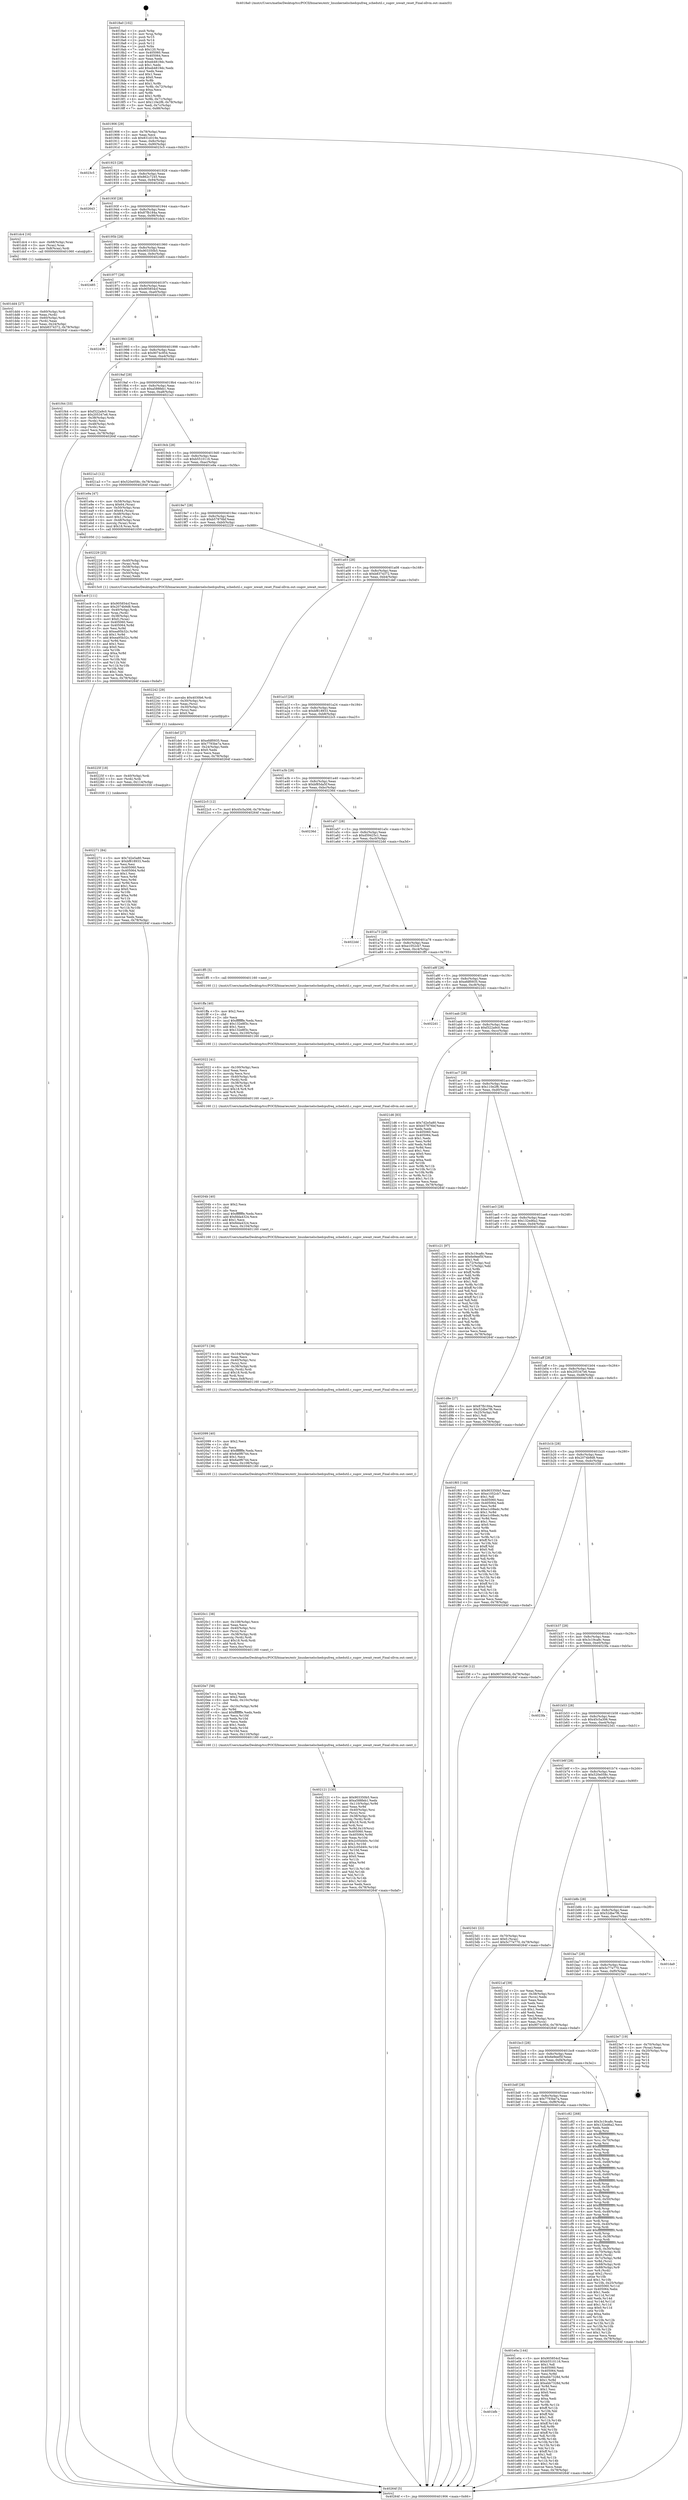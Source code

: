 digraph "0x4018a0" {
  label = "0x4018a0 (/mnt/c/Users/mathe/Desktop/tcc/POCII/binaries/extr_linuxkernelschedcpufreq_schedutil.c_sugov_iowait_reset_Final-ollvm.out::main(0))"
  labelloc = "t"
  node[shape=record]

  Entry [label="",width=0.3,height=0.3,shape=circle,fillcolor=black,style=filled]
  "0x401906" [label="{
     0x401906 [29]\l
     | [instrs]\l
     &nbsp;&nbsp;0x401906 \<+3\>: mov -0x78(%rbp),%eax\l
     &nbsp;&nbsp;0x401909 \<+2\>: mov %eax,%ecx\l
     &nbsp;&nbsp;0x40190b \<+6\>: sub $0x831d319e,%ecx\l
     &nbsp;&nbsp;0x401911 \<+6\>: mov %eax,-0x8c(%rbp)\l
     &nbsp;&nbsp;0x401917 \<+6\>: mov %ecx,-0x90(%rbp)\l
     &nbsp;&nbsp;0x40191d \<+6\>: je 00000000004023c5 \<main+0xb25\>\l
  }"]
  "0x4023c5" [label="{
     0x4023c5\l
  }", style=dashed]
  "0x401923" [label="{
     0x401923 [28]\l
     | [instrs]\l
     &nbsp;&nbsp;0x401923 \<+5\>: jmp 0000000000401928 \<main+0x88\>\l
     &nbsp;&nbsp;0x401928 \<+6\>: mov -0x8c(%rbp),%eax\l
     &nbsp;&nbsp;0x40192e \<+5\>: sub $0x862c7245,%eax\l
     &nbsp;&nbsp;0x401933 \<+6\>: mov %eax,-0x94(%rbp)\l
     &nbsp;&nbsp;0x401939 \<+6\>: je 0000000000402643 \<main+0xda3\>\l
  }"]
  Exit [label="",width=0.3,height=0.3,shape=circle,fillcolor=black,style=filled,peripheries=2]
  "0x402643" [label="{
     0x402643\l
  }", style=dashed]
  "0x40193f" [label="{
     0x40193f [28]\l
     | [instrs]\l
     &nbsp;&nbsp;0x40193f \<+5\>: jmp 0000000000401944 \<main+0xa4\>\l
     &nbsp;&nbsp;0x401944 \<+6\>: mov -0x8c(%rbp),%eax\l
     &nbsp;&nbsp;0x40194a \<+5\>: sub $0x87fb184a,%eax\l
     &nbsp;&nbsp;0x40194f \<+6\>: mov %eax,-0x98(%rbp)\l
     &nbsp;&nbsp;0x401955 \<+6\>: je 0000000000401dc4 \<main+0x524\>\l
  }"]
  "0x402271" [label="{
     0x402271 [84]\l
     | [instrs]\l
     &nbsp;&nbsp;0x402271 \<+5\>: mov $0x7d2e5a80,%eax\l
     &nbsp;&nbsp;0x402276 \<+5\>: mov $0xbf818933,%edx\l
     &nbsp;&nbsp;0x40227b \<+2\>: xor %esi,%esi\l
     &nbsp;&nbsp;0x40227d \<+7\>: mov 0x405060,%ecx\l
     &nbsp;&nbsp;0x402284 \<+8\>: mov 0x405064,%r8d\l
     &nbsp;&nbsp;0x40228c \<+3\>: sub $0x1,%esi\l
     &nbsp;&nbsp;0x40228f \<+3\>: mov %ecx,%r9d\l
     &nbsp;&nbsp;0x402292 \<+3\>: add %esi,%r9d\l
     &nbsp;&nbsp;0x402295 \<+4\>: imul %r9d,%ecx\l
     &nbsp;&nbsp;0x402299 \<+3\>: and $0x1,%ecx\l
     &nbsp;&nbsp;0x40229c \<+3\>: cmp $0x0,%ecx\l
     &nbsp;&nbsp;0x40229f \<+4\>: sete %r10b\l
     &nbsp;&nbsp;0x4022a3 \<+4\>: cmp $0xa,%r8d\l
     &nbsp;&nbsp;0x4022a7 \<+4\>: setl %r11b\l
     &nbsp;&nbsp;0x4022ab \<+3\>: mov %r10b,%bl\l
     &nbsp;&nbsp;0x4022ae \<+3\>: and %r11b,%bl\l
     &nbsp;&nbsp;0x4022b1 \<+3\>: xor %r11b,%r10b\l
     &nbsp;&nbsp;0x4022b4 \<+3\>: or %r10b,%bl\l
     &nbsp;&nbsp;0x4022b7 \<+3\>: test $0x1,%bl\l
     &nbsp;&nbsp;0x4022ba \<+3\>: cmovne %edx,%eax\l
     &nbsp;&nbsp;0x4022bd \<+3\>: mov %eax,-0x78(%rbp)\l
     &nbsp;&nbsp;0x4022c0 \<+5\>: jmp 000000000040264f \<main+0xdaf\>\l
  }"]
  "0x401dc4" [label="{
     0x401dc4 [16]\l
     | [instrs]\l
     &nbsp;&nbsp;0x401dc4 \<+4\>: mov -0x68(%rbp),%rax\l
     &nbsp;&nbsp;0x401dc8 \<+3\>: mov (%rax),%rax\l
     &nbsp;&nbsp;0x401dcb \<+4\>: mov 0x8(%rax),%rdi\l
     &nbsp;&nbsp;0x401dcf \<+5\>: call 0000000000401060 \<atoi@plt\>\l
     | [calls]\l
     &nbsp;&nbsp;0x401060 \{1\} (unknown)\l
  }"]
  "0x40195b" [label="{
     0x40195b [28]\l
     | [instrs]\l
     &nbsp;&nbsp;0x40195b \<+5\>: jmp 0000000000401960 \<main+0xc0\>\l
     &nbsp;&nbsp;0x401960 \<+6\>: mov -0x8c(%rbp),%eax\l
     &nbsp;&nbsp;0x401966 \<+5\>: sub $0x903350b5,%eax\l
     &nbsp;&nbsp;0x40196b \<+6\>: mov %eax,-0x9c(%rbp)\l
     &nbsp;&nbsp;0x401971 \<+6\>: je 0000000000402485 \<main+0xbe5\>\l
  }"]
  "0x40225f" [label="{
     0x40225f [18]\l
     | [instrs]\l
     &nbsp;&nbsp;0x40225f \<+4\>: mov -0x40(%rbp),%rdi\l
     &nbsp;&nbsp;0x402263 \<+3\>: mov (%rdi),%rdi\l
     &nbsp;&nbsp;0x402266 \<+6\>: mov %eax,-0x114(%rbp)\l
     &nbsp;&nbsp;0x40226c \<+5\>: call 0000000000401030 \<free@plt\>\l
     | [calls]\l
     &nbsp;&nbsp;0x401030 \{1\} (unknown)\l
  }"]
  "0x402485" [label="{
     0x402485\l
  }", style=dashed]
  "0x401977" [label="{
     0x401977 [28]\l
     | [instrs]\l
     &nbsp;&nbsp;0x401977 \<+5\>: jmp 000000000040197c \<main+0xdc\>\l
     &nbsp;&nbsp;0x40197c \<+6\>: mov -0x8c(%rbp),%eax\l
     &nbsp;&nbsp;0x401982 \<+5\>: sub $0x905854cf,%eax\l
     &nbsp;&nbsp;0x401987 \<+6\>: mov %eax,-0xa0(%rbp)\l
     &nbsp;&nbsp;0x40198d \<+6\>: je 0000000000402439 \<main+0xb99\>\l
  }"]
  "0x402242" [label="{
     0x402242 [29]\l
     | [instrs]\l
     &nbsp;&nbsp;0x402242 \<+10\>: movabs $0x4030b6,%rdi\l
     &nbsp;&nbsp;0x40224c \<+4\>: mov -0x30(%rbp),%rsi\l
     &nbsp;&nbsp;0x402250 \<+2\>: mov %eax,(%rsi)\l
     &nbsp;&nbsp;0x402252 \<+4\>: mov -0x30(%rbp),%rsi\l
     &nbsp;&nbsp;0x402256 \<+2\>: mov (%rsi),%esi\l
     &nbsp;&nbsp;0x402258 \<+2\>: mov $0x0,%al\l
     &nbsp;&nbsp;0x40225a \<+5\>: call 0000000000401040 \<printf@plt\>\l
     | [calls]\l
     &nbsp;&nbsp;0x401040 \{1\} (unknown)\l
  }"]
  "0x402439" [label="{
     0x402439\l
  }", style=dashed]
  "0x401993" [label="{
     0x401993 [28]\l
     | [instrs]\l
     &nbsp;&nbsp;0x401993 \<+5\>: jmp 0000000000401998 \<main+0xf8\>\l
     &nbsp;&nbsp;0x401998 \<+6\>: mov -0x8c(%rbp),%eax\l
     &nbsp;&nbsp;0x40199e \<+5\>: sub $0x9074c954,%eax\l
     &nbsp;&nbsp;0x4019a3 \<+6\>: mov %eax,-0xa4(%rbp)\l
     &nbsp;&nbsp;0x4019a9 \<+6\>: je 0000000000401f44 \<main+0x6a4\>\l
  }"]
  "0x402121" [label="{
     0x402121 [130]\l
     | [instrs]\l
     &nbsp;&nbsp;0x402121 \<+5\>: mov $0x903350b5,%ecx\l
     &nbsp;&nbsp;0x402126 \<+5\>: mov $0xa588feb1,%edx\l
     &nbsp;&nbsp;0x40212b \<+7\>: mov -0x110(%rbp),%r9d\l
     &nbsp;&nbsp;0x402132 \<+4\>: imul %eax,%r9d\l
     &nbsp;&nbsp;0x402136 \<+4\>: mov -0x40(%rbp),%rsi\l
     &nbsp;&nbsp;0x40213a \<+3\>: mov (%rsi),%rsi\l
     &nbsp;&nbsp;0x40213d \<+4\>: mov -0x38(%rbp),%rdi\l
     &nbsp;&nbsp;0x402141 \<+3\>: movslq (%rdi),%rdi\l
     &nbsp;&nbsp;0x402144 \<+4\>: imul $0x18,%rdi,%rdi\l
     &nbsp;&nbsp;0x402148 \<+3\>: add %rdi,%rsi\l
     &nbsp;&nbsp;0x40214b \<+4\>: mov %r9d,0x10(%rsi)\l
     &nbsp;&nbsp;0x40214f \<+7\>: mov 0x405060,%eax\l
     &nbsp;&nbsp;0x402156 \<+8\>: mov 0x405064,%r9d\l
     &nbsp;&nbsp;0x40215e \<+3\>: mov %eax,%r10d\l
     &nbsp;&nbsp;0x402161 \<+7\>: add $0x2c05d40c,%r10d\l
     &nbsp;&nbsp;0x402168 \<+4\>: sub $0x1,%r10d\l
     &nbsp;&nbsp;0x40216c \<+7\>: sub $0x2c05d40c,%r10d\l
     &nbsp;&nbsp;0x402173 \<+4\>: imul %r10d,%eax\l
     &nbsp;&nbsp;0x402177 \<+3\>: and $0x1,%eax\l
     &nbsp;&nbsp;0x40217a \<+3\>: cmp $0x0,%eax\l
     &nbsp;&nbsp;0x40217d \<+4\>: sete %r11b\l
     &nbsp;&nbsp;0x402181 \<+4\>: cmp $0xa,%r9d\l
     &nbsp;&nbsp;0x402185 \<+3\>: setl %bl\l
     &nbsp;&nbsp;0x402188 \<+3\>: mov %r11b,%r14b\l
     &nbsp;&nbsp;0x40218b \<+3\>: and %bl,%r14b\l
     &nbsp;&nbsp;0x40218e \<+3\>: xor %bl,%r11b\l
     &nbsp;&nbsp;0x402191 \<+3\>: or %r11b,%r14b\l
     &nbsp;&nbsp;0x402194 \<+4\>: test $0x1,%r14b\l
     &nbsp;&nbsp;0x402198 \<+3\>: cmovne %edx,%ecx\l
     &nbsp;&nbsp;0x40219b \<+3\>: mov %ecx,-0x78(%rbp)\l
     &nbsp;&nbsp;0x40219e \<+5\>: jmp 000000000040264f \<main+0xdaf\>\l
  }"]
  "0x401f44" [label="{
     0x401f44 [33]\l
     | [instrs]\l
     &nbsp;&nbsp;0x401f44 \<+5\>: mov $0xf322a9c0,%eax\l
     &nbsp;&nbsp;0x401f49 \<+5\>: mov $0x205347e6,%ecx\l
     &nbsp;&nbsp;0x401f4e \<+4\>: mov -0x38(%rbp),%rdx\l
     &nbsp;&nbsp;0x401f52 \<+2\>: mov (%rdx),%esi\l
     &nbsp;&nbsp;0x401f54 \<+4\>: mov -0x48(%rbp),%rdx\l
     &nbsp;&nbsp;0x401f58 \<+2\>: cmp (%rdx),%esi\l
     &nbsp;&nbsp;0x401f5a \<+3\>: cmovl %ecx,%eax\l
     &nbsp;&nbsp;0x401f5d \<+3\>: mov %eax,-0x78(%rbp)\l
     &nbsp;&nbsp;0x401f60 \<+5\>: jmp 000000000040264f \<main+0xdaf\>\l
  }"]
  "0x4019af" [label="{
     0x4019af [28]\l
     | [instrs]\l
     &nbsp;&nbsp;0x4019af \<+5\>: jmp 00000000004019b4 \<main+0x114\>\l
     &nbsp;&nbsp;0x4019b4 \<+6\>: mov -0x8c(%rbp),%eax\l
     &nbsp;&nbsp;0x4019ba \<+5\>: sub $0xa588feb1,%eax\l
     &nbsp;&nbsp;0x4019bf \<+6\>: mov %eax,-0xa8(%rbp)\l
     &nbsp;&nbsp;0x4019c5 \<+6\>: je 00000000004021a3 \<main+0x903\>\l
  }"]
  "0x4020e7" [label="{
     0x4020e7 [58]\l
     | [instrs]\l
     &nbsp;&nbsp;0x4020e7 \<+2\>: xor %ecx,%ecx\l
     &nbsp;&nbsp;0x4020e9 \<+5\>: mov $0x2,%edx\l
     &nbsp;&nbsp;0x4020ee \<+6\>: mov %edx,-0x10c(%rbp)\l
     &nbsp;&nbsp;0x4020f4 \<+1\>: cltd\l
     &nbsp;&nbsp;0x4020f5 \<+7\>: mov -0x10c(%rbp),%r9d\l
     &nbsp;&nbsp;0x4020fc \<+3\>: idiv %r9d\l
     &nbsp;&nbsp;0x4020ff \<+6\>: imul $0xfffffffe,%edx,%edx\l
     &nbsp;&nbsp;0x402105 \<+3\>: mov %ecx,%r10d\l
     &nbsp;&nbsp;0x402108 \<+3\>: sub %edx,%r10d\l
     &nbsp;&nbsp;0x40210b \<+2\>: mov %ecx,%edx\l
     &nbsp;&nbsp;0x40210d \<+3\>: sub $0x1,%edx\l
     &nbsp;&nbsp;0x402110 \<+3\>: add %edx,%r10d\l
     &nbsp;&nbsp;0x402113 \<+3\>: sub %r10d,%ecx\l
     &nbsp;&nbsp;0x402116 \<+6\>: mov %ecx,-0x110(%rbp)\l
     &nbsp;&nbsp;0x40211c \<+5\>: call 0000000000401160 \<next_i\>\l
     | [calls]\l
     &nbsp;&nbsp;0x401160 \{1\} (/mnt/c/Users/mathe/Desktop/tcc/POCII/binaries/extr_linuxkernelschedcpufreq_schedutil.c_sugov_iowait_reset_Final-ollvm.out::next_i)\l
  }"]
  "0x4021a3" [label="{
     0x4021a3 [12]\l
     | [instrs]\l
     &nbsp;&nbsp;0x4021a3 \<+7\>: movl $0x520e058c,-0x78(%rbp)\l
     &nbsp;&nbsp;0x4021aa \<+5\>: jmp 000000000040264f \<main+0xdaf\>\l
  }"]
  "0x4019cb" [label="{
     0x4019cb [28]\l
     | [instrs]\l
     &nbsp;&nbsp;0x4019cb \<+5\>: jmp 00000000004019d0 \<main+0x130\>\l
     &nbsp;&nbsp;0x4019d0 \<+6\>: mov -0x8c(%rbp),%eax\l
     &nbsp;&nbsp;0x4019d6 \<+5\>: sub $0xb5510116,%eax\l
     &nbsp;&nbsp;0x4019db \<+6\>: mov %eax,-0xac(%rbp)\l
     &nbsp;&nbsp;0x4019e1 \<+6\>: je 0000000000401e9a \<main+0x5fa\>\l
  }"]
  "0x4020c1" [label="{
     0x4020c1 [38]\l
     | [instrs]\l
     &nbsp;&nbsp;0x4020c1 \<+6\>: mov -0x108(%rbp),%ecx\l
     &nbsp;&nbsp;0x4020c7 \<+3\>: imul %eax,%ecx\l
     &nbsp;&nbsp;0x4020ca \<+4\>: mov -0x40(%rbp),%rsi\l
     &nbsp;&nbsp;0x4020ce \<+3\>: mov (%rsi),%rsi\l
     &nbsp;&nbsp;0x4020d1 \<+4\>: mov -0x38(%rbp),%rdi\l
     &nbsp;&nbsp;0x4020d5 \<+3\>: movslq (%rdi),%rdi\l
     &nbsp;&nbsp;0x4020d8 \<+4\>: imul $0x18,%rdi,%rdi\l
     &nbsp;&nbsp;0x4020dc \<+3\>: add %rdi,%rsi\l
     &nbsp;&nbsp;0x4020df \<+3\>: mov %ecx,0xc(%rsi)\l
     &nbsp;&nbsp;0x4020e2 \<+5\>: call 0000000000401160 \<next_i\>\l
     | [calls]\l
     &nbsp;&nbsp;0x401160 \{1\} (/mnt/c/Users/mathe/Desktop/tcc/POCII/binaries/extr_linuxkernelschedcpufreq_schedutil.c_sugov_iowait_reset_Final-ollvm.out::next_i)\l
  }"]
  "0x401e9a" [label="{
     0x401e9a [47]\l
     | [instrs]\l
     &nbsp;&nbsp;0x401e9a \<+4\>: mov -0x58(%rbp),%rax\l
     &nbsp;&nbsp;0x401e9e \<+7\>: movq $0x64,(%rax)\l
     &nbsp;&nbsp;0x401ea5 \<+4\>: mov -0x50(%rbp),%rax\l
     &nbsp;&nbsp;0x401ea9 \<+6\>: movl $0x64,(%rax)\l
     &nbsp;&nbsp;0x401eaf \<+4\>: mov -0x48(%rbp),%rax\l
     &nbsp;&nbsp;0x401eb3 \<+6\>: movl $0x1,(%rax)\l
     &nbsp;&nbsp;0x401eb9 \<+4\>: mov -0x48(%rbp),%rax\l
     &nbsp;&nbsp;0x401ebd \<+3\>: movslq (%rax),%rax\l
     &nbsp;&nbsp;0x401ec0 \<+4\>: imul $0x18,%rax,%rdi\l
     &nbsp;&nbsp;0x401ec4 \<+5\>: call 0000000000401050 \<malloc@plt\>\l
     | [calls]\l
     &nbsp;&nbsp;0x401050 \{1\} (unknown)\l
  }"]
  "0x4019e7" [label="{
     0x4019e7 [28]\l
     | [instrs]\l
     &nbsp;&nbsp;0x4019e7 \<+5\>: jmp 00000000004019ec \<main+0x14c\>\l
     &nbsp;&nbsp;0x4019ec \<+6\>: mov -0x8c(%rbp),%eax\l
     &nbsp;&nbsp;0x4019f2 \<+5\>: sub $0xb57876bf,%eax\l
     &nbsp;&nbsp;0x4019f7 \<+6\>: mov %eax,-0xb0(%rbp)\l
     &nbsp;&nbsp;0x4019fd \<+6\>: je 0000000000402229 \<main+0x989\>\l
  }"]
  "0x402099" [label="{
     0x402099 [40]\l
     | [instrs]\l
     &nbsp;&nbsp;0x402099 \<+5\>: mov $0x2,%ecx\l
     &nbsp;&nbsp;0x40209e \<+1\>: cltd\l
     &nbsp;&nbsp;0x40209f \<+2\>: idiv %ecx\l
     &nbsp;&nbsp;0x4020a1 \<+6\>: imul $0xfffffffe,%edx,%ecx\l
     &nbsp;&nbsp;0x4020a7 \<+6\>: add $0x6a0f6744,%ecx\l
     &nbsp;&nbsp;0x4020ad \<+3\>: add $0x1,%ecx\l
     &nbsp;&nbsp;0x4020b0 \<+6\>: sub $0x6a0f6744,%ecx\l
     &nbsp;&nbsp;0x4020b6 \<+6\>: mov %ecx,-0x108(%rbp)\l
     &nbsp;&nbsp;0x4020bc \<+5\>: call 0000000000401160 \<next_i\>\l
     | [calls]\l
     &nbsp;&nbsp;0x401160 \{1\} (/mnt/c/Users/mathe/Desktop/tcc/POCII/binaries/extr_linuxkernelschedcpufreq_schedutil.c_sugov_iowait_reset_Final-ollvm.out::next_i)\l
  }"]
  "0x402229" [label="{
     0x402229 [25]\l
     | [instrs]\l
     &nbsp;&nbsp;0x402229 \<+4\>: mov -0x40(%rbp),%rax\l
     &nbsp;&nbsp;0x40222d \<+3\>: mov (%rax),%rdi\l
     &nbsp;&nbsp;0x402230 \<+4\>: mov -0x58(%rbp),%rax\l
     &nbsp;&nbsp;0x402234 \<+3\>: mov (%rax),%rsi\l
     &nbsp;&nbsp;0x402237 \<+4\>: mov -0x50(%rbp),%rax\l
     &nbsp;&nbsp;0x40223b \<+2\>: mov (%rax),%edx\l
     &nbsp;&nbsp;0x40223d \<+5\>: call 00000000004015c0 \<sugov_iowait_reset\>\l
     | [calls]\l
     &nbsp;&nbsp;0x4015c0 \{1\} (/mnt/c/Users/mathe/Desktop/tcc/POCII/binaries/extr_linuxkernelschedcpufreq_schedutil.c_sugov_iowait_reset_Final-ollvm.out::sugov_iowait_reset)\l
  }"]
  "0x401a03" [label="{
     0x401a03 [28]\l
     | [instrs]\l
     &nbsp;&nbsp;0x401a03 \<+5\>: jmp 0000000000401a08 \<main+0x168\>\l
     &nbsp;&nbsp;0x401a08 \<+6\>: mov -0x8c(%rbp),%eax\l
     &nbsp;&nbsp;0x401a0e \<+5\>: sub $0xb8374372,%eax\l
     &nbsp;&nbsp;0x401a13 \<+6\>: mov %eax,-0xb4(%rbp)\l
     &nbsp;&nbsp;0x401a19 \<+6\>: je 0000000000401def \<main+0x54f\>\l
  }"]
  "0x402073" [label="{
     0x402073 [38]\l
     | [instrs]\l
     &nbsp;&nbsp;0x402073 \<+6\>: mov -0x104(%rbp),%ecx\l
     &nbsp;&nbsp;0x402079 \<+3\>: imul %eax,%ecx\l
     &nbsp;&nbsp;0x40207c \<+4\>: mov -0x40(%rbp),%rsi\l
     &nbsp;&nbsp;0x402080 \<+3\>: mov (%rsi),%rsi\l
     &nbsp;&nbsp;0x402083 \<+4\>: mov -0x38(%rbp),%rdi\l
     &nbsp;&nbsp;0x402087 \<+3\>: movslq (%rdi),%rdi\l
     &nbsp;&nbsp;0x40208a \<+4\>: imul $0x18,%rdi,%rdi\l
     &nbsp;&nbsp;0x40208e \<+3\>: add %rdi,%rsi\l
     &nbsp;&nbsp;0x402091 \<+3\>: mov %ecx,0x8(%rsi)\l
     &nbsp;&nbsp;0x402094 \<+5\>: call 0000000000401160 \<next_i\>\l
     | [calls]\l
     &nbsp;&nbsp;0x401160 \{1\} (/mnt/c/Users/mathe/Desktop/tcc/POCII/binaries/extr_linuxkernelschedcpufreq_schedutil.c_sugov_iowait_reset_Final-ollvm.out::next_i)\l
  }"]
  "0x401def" [label="{
     0x401def [27]\l
     | [instrs]\l
     &nbsp;&nbsp;0x401def \<+5\>: mov $0xefdf0935,%eax\l
     &nbsp;&nbsp;0x401df4 \<+5\>: mov $0x7793be7a,%ecx\l
     &nbsp;&nbsp;0x401df9 \<+3\>: mov -0x24(%rbp),%edx\l
     &nbsp;&nbsp;0x401dfc \<+3\>: cmp $0x0,%edx\l
     &nbsp;&nbsp;0x401dff \<+3\>: cmove %ecx,%eax\l
     &nbsp;&nbsp;0x401e02 \<+3\>: mov %eax,-0x78(%rbp)\l
     &nbsp;&nbsp;0x401e05 \<+5\>: jmp 000000000040264f \<main+0xdaf\>\l
  }"]
  "0x401a1f" [label="{
     0x401a1f [28]\l
     | [instrs]\l
     &nbsp;&nbsp;0x401a1f \<+5\>: jmp 0000000000401a24 \<main+0x184\>\l
     &nbsp;&nbsp;0x401a24 \<+6\>: mov -0x8c(%rbp),%eax\l
     &nbsp;&nbsp;0x401a2a \<+5\>: sub $0xbf818933,%eax\l
     &nbsp;&nbsp;0x401a2f \<+6\>: mov %eax,-0xb8(%rbp)\l
     &nbsp;&nbsp;0x401a35 \<+6\>: je 00000000004022c5 \<main+0xa25\>\l
  }"]
  "0x40204b" [label="{
     0x40204b [40]\l
     | [instrs]\l
     &nbsp;&nbsp;0x40204b \<+5\>: mov $0x2,%ecx\l
     &nbsp;&nbsp;0x402050 \<+1\>: cltd\l
     &nbsp;&nbsp;0x402051 \<+2\>: idiv %ecx\l
     &nbsp;&nbsp;0x402053 \<+6\>: imul $0xfffffffe,%edx,%ecx\l
     &nbsp;&nbsp;0x402059 \<+6\>: add $0xfdda4324,%ecx\l
     &nbsp;&nbsp;0x40205f \<+3\>: add $0x1,%ecx\l
     &nbsp;&nbsp;0x402062 \<+6\>: sub $0xfdda4324,%ecx\l
     &nbsp;&nbsp;0x402068 \<+6\>: mov %ecx,-0x104(%rbp)\l
     &nbsp;&nbsp;0x40206e \<+5\>: call 0000000000401160 \<next_i\>\l
     | [calls]\l
     &nbsp;&nbsp;0x401160 \{1\} (/mnt/c/Users/mathe/Desktop/tcc/POCII/binaries/extr_linuxkernelschedcpufreq_schedutil.c_sugov_iowait_reset_Final-ollvm.out::next_i)\l
  }"]
  "0x4022c5" [label="{
     0x4022c5 [12]\l
     | [instrs]\l
     &nbsp;&nbsp;0x4022c5 \<+7\>: movl $0x45c5a306,-0x78(%rbp)\l
     &nbsp;&nbsp;0x4022cc \<+5\>: jmp 000000000040264f \<main+0xdaf\>\l
  }"]
  "0x401a3b" [label="{
     0x401a3b [28]\l
     | [instrs]\l
     &nbsp;&nbsp;0x401a3b \<+5\>: jmp 0000000000401a40 \<main+0x1a0\>\l
     &nbsp;&nbsp;0x401a40 \<+6\>: mov -0x8c(%rbp),%eax\l
     &nbsp;&nbsp;0x401a46 \<+5\>: sub $0xbf85da5f,%eax\l
     &nbsp;&nbsp;0x401a4b \<+6\>: mov %eax,-0xbc(%rbp)\l
     &nbsp;&nbsp;0x401a51 \<+6\>: je 000000000040236d \<main+0xacd\>\l
  }"]
  "0x402022" [label="{
     0x402022 [41]\l
     | [instrs]\l
     &nbsp;&nbsp;0x402022 \<+6\>: mov -0x100(%rbp),%ecx\l
     &nbsp;&nbsp;0x402028 \<+3\>: imul %eax,%ecx\l
     &nbsp;&nbsp;0x40202b \<+3\>: movslq %ecx,%rsi\l
     &nbsp;&nbsp;0x40202e \<+4\>: mov -0x40(%rbp),%rdi\l
     &nbsp;&nbsp;0x402032 \<+3\>: mov (%rdi),%rdi\l
     &nbsp;&nbsp;0x402035 \<+4\>: mov -0x38(%rbp),%r8\l
     &nbsp;&nbsp;0x402039 \<+3\>: movslq (%r8),%r8\l
     &nbsp;&nbsp;0x40203c \<+4\>: imul $0x18,%r8,%r8\l
     &nbsp;&nbsp;0x402040 \<+3\>: add %r8,%rdi\l
     &nbsp;&nbsp;0x402043 \<+3\>: mov %rsi,(%rdi)\l
     &nbsp;&nbsp;0x402046 \<+5\>: call 0000000000401160 \<next_i\>\l
     | [calls]\l
     &nbsp;&nbsp;0x401160 \{1\} (/mnt/c/Users/mathe/Desktop/tcc/POCII/binaries/extr_linuxkernelschedcpufreq_schedutil.c_sugov_iowait_reset_Final-ollvm.out::next_i)\l
  }"]
  "0x40236d" [label="{
     0x40236d\l
  }", style=dashed]
  "0x401a57" [label="{
     0x401a57 [28]\l
     | [instrs]\l
     &nbsp;&nbsp;0x401a57 \<+5\>: jmp 0000000000401a5c \<main+0x1bc\>\l
     &nbsp;&nbsp;0x401a5c \<+6\>: mov -0x8c(%rbp),%eax\l
     &nbsp;&nbsp;0x401a62 \<+5\>: sub $0xd59425c1,%eax\l
     &nbsp;&nbsp;0x401a67 \<+6\>: mov %eax,-0xc0(%rbp)\l
     &nbsp;&nbsp;0x401a6d \<+6\>: je 00000000004022dd \<main+0xa3d\>\l
  }"]
  "0x401ffa" [label="{
     0x401ffa [40]\l
     | [instrs]\l
     &nbsp;&nbsp;0x401ffa \<+5\>: mov $0x2,%ecx\l
     &nbsp;&nbsp;0x401fff \<+1\>: cltd\l
     &nbsp;&nbsp;0x402000 \<+2\>: idiv %ecx\l
     &nbsp;&nbsp;0x402002 \<+6\>: imul $0xfffffffe,%edx,%ecx\l
     &nbsp;&nbsp;0x402008 \<+6\>: add $0x132e8f3c,%ecx\l
     &nbsp;&nbsp;0x40200e \<+3\>: add $0x1,%ecx\l
     &nbsp;&nbsp;0x402011 \<+6\>: sub $0x132e8f3c,%ecx\l
     &nbsp;&nbsp;0x402017 \<+6\>: mov %ecx,-0x100(%rbp)\l
     &nbsp;&nbsp;0x40201d \<+5\>: call 0000000000401160 \<next_i\>\l
     | [calls]\l
     &nbsp;&nbsp;0x401160 \{1\} (/mnt/c/Users/mathe/Desktop/tcc/POCII/binaries/extr_linuxkernelschedcpufreq_schedutil.c_sugov_iowait_reset_Final-ollvm.out::next_i)\l
  }"]
  "0x4022dd" [label="{
     0x4022dd\l
  }", style=dashed]
  "0x401a73" [label="{
     0x401a73 [28]\l
     | [instrs]\l
     &nbsp;&nbsp;0x401a73 \<+5\>: jmp 0000000000401a78 \<main+0x1d8\>\l
     &nbsp;&nbsp;0x401a78 \<+6\>: mov -0x8c(%rbp),%eax\l
     &nbsp;&nbsp;0x401a7e \<+5\>: sub $0xe1052cb7,%eax\l
     &nbsp;&nbsp;0x401a83 \<+6\>: mov %eax,-0xc4(%rbp)\l
     &nbsp;&nbsp;0x401a89 \<+6\>: je 0000000000401ff5 \<main+0x755\>\l
  }"]
  "0x401ec9" [label="{
     0x401ec9 [111]\l
     | [instrs]\l
     &nbsp;&nbsp;0x401ec9 \<+5\>: mov $0x905854cf,%ecx\l
     &nbsp;&nbsp;0x401ece \<+5\>: mov $0x2074b9d8,%edx\l
     &nbsp;&nbsp;0x401ed3 \<+4\>: mov -0x40(%rbp),%rdi\l
     &nbsp;&nbsp;0x401ed7 \<+3\>: mov %rax,(%rdi)\l
     &nbsp;&nbsp;0x401eda \<+4\>: mov -0x38(%rbp),%rax\l
     &nbsp;&nbsp;0x401ede \<+6\>: movl $0x0,(%rax)\l
     &nbsp;&nbsp;0x401ee4 \<+7\>: mov 0x405060,%esi\l
     &nbsp;&nbsp;0x401eeb \<+8\>: mov 0x405064,%r8d\l
     &nbsp;&nbsp;0x401ef3 \<+3\>: mov %esi,%r9d\l
     &nbsp;&nbsp;0x401ef6 \<+7\>: sub $0xea95b32c,%r9d\l
     &nbsp;&nbsp;0x401efd \<+4\>: sub $0x1,%r9d\l
     &nbsp;&nbsp;0x401f01 \<+7\>: add $0xea95b32c,%r9d\l
     &nbsp;&nbsp;0x401f08 \<+4\>: imul %r9d,%esi\l
     &nbsp;&nbsp;0x401f0c \<+3\>: and $0x1,%esi\l
     &nbsp;&nbsp;0x401f0f \<+3\>: cmp $0x0,%esi\l
     &nbsp;&nbsp;0x401f12 \<+4\>: sete %r10b\l
     &nbsp;&nbsp;0x401f16 \<+4\>: cmp $0xa,%r8d\l
     &nbsp;&nbsp;0x401f1a \<+4\>: setl %r11b\l
     &nbsp;&nbsp;0x401f1e \<+3\>: mov %r10b,%bl\l
     &nbsp;&nbsp;0x401f21 \<+3\>: and %r11b,%bl\l
     &nbsp;&nbsp;0x401f24 \<+3\>: xor %r11b,%r10b\l
     &nbsp;&nbsp;0x401f27 \<+3\>: or %r10b,%bl\l
     &nbsp;&nbsp;0x401f2a \<+3\>: test $0x1,%bl\l
     &nbsp;&nbsp;0x401f2d \<+3\>: cmovne %edx,%ecx\l
     &nbsp;&nbsp;0x401f30 \<+3\>: mov %ecx,-0x78(%rbp)\l
     &nbsp;&nbsp;0x401f33 \<+5\>: jmp 000000000040264f \<main+0xdaf\>\l
  }"]
  "0x401ff5" [label="{
     0x401ff5 [5]\l
     | [instrs]\l
     &nbsp;&nbsp;0x401ff5 \<+5\>: call 0000000000401160 \<next_i\>\l
     | [calls]\l
     &nbsp;&nbsp;0x401160 \{1\} (/mnt/c/Users/mathe/Desktop/tcc/POCII/binaries/extr_linuxkernelschedcpufreq_schedutil.c_sugov_iowait_reset_Final-ollvm.out::next_i)\l
  }"]
  "0x401a8f" [label="{
     0x401a8f [28]\l
     | [instrs]\l
     &nbsp;&nbsp;0x401a8f \<+5\>: jmp 0000000000401a94 \<main+0x1f4\>\l
     &nbsp;&nbsp;0x401a94 \<+6\>: mov -0x8c(%rbp),%eax\l
     &nbsp;&nbsp;0x401a9a \<+5\>: sub $0xefdf0935,%eax\l
     &nbsp;&nbsp;0x401a9f \<+6\>: mov %eax,-0xc8(%rbp)\l
     &nbsp;&nbsp;0x401aa5 \<+6\>: je 00000000004022d1 \<main+0xa31\>\l
  }"]
  "0x401bfb" [label="{
     0x401bfb\l
  }", style=dashed]
  "0x4022d1" [label="{
     0x4022d1\l
  }", style=dashed]
  "0x401aab" [label="{
     0x401aab [28]\l
     | [instrs]\l
     &nbsp;&nbsp;0x401aab \<+5\>: jmp 0000000000401ab0 \<main+0x210\>\l
     &nbsp;&nbsp;0x401ab0 \<+6\>: mov -0x8c(%rbp),%eax\l
     &nbsp;&nbsp;0x401ab6 \<+5\>: sub $0xf322a9c0,%eax\l
     &nbsp;&nbsp;0x401abb \<+6\>: mov %eax,-0xcc(%rbp)\l
     &nbsp;&nbsp;0x401ac1 \<+6\>: je 00000000004021d6 \<main+0x936\>\l
  }"]
  "0x401e0a" [label="{
     0x401e0a [144]\l
     | [instrs]\l
     &nbsp;&nbsp;0x401e0a \<+5\>: mov $0x905854cf,%eax\l
     &nbsp;&nbsp;0x401e0f \<+5\>: mov $0xb5510116,%ecx\l
     &nbsp;&nbsp;0x401e14 \<+2\>: mov $0x1,%dl\l
     &nbsp;&nbsp;0x401e16 \<+7\>: mov 0x405060,%esi\l
     &nbsp;&nbsp;0x401e1d \<+7\>: mov 0x405064,%edi\l
     &nbsp;&nbsp;0x401e24 \<+3\>: mov %esi,%r8d\l
     &nbsp;&nbsp;0x401e27 \<+7\>: sub $0xebb7328d,%r8d\l
     &nbsp;&nbsp;0x401e2e \<+4\>: sub $0x1,%r8d\l
     &nbsp;&nbsp;0x401e32 \<+7\>: add $0xebb7328d,%r8d\l
     &nbsp;&nbsp;0x401e39 \<+4\>: imul %r8d,%esi\l
     &nbsp;&nbsp;0x401e3d \<+3\>: and $0x1,%esi\l
     &nbsp;&nbsp;0x401e40 \<+3\>: cmp $0x0,%esi\l
     &nbsp;&nbsp;0x401e43 \<+4\>: sete %r9b\l
     &nbsp;&nbsp;0x401e47 \<+3\>: cmp $0xa,%edi\l
     &nbsp;&nbsp;0x401e4a \<+4\>: setl %r10b\l
     &nbsp;&nbsp;0x401e4e \<+3\>: mov %r9b,%r11b\l
     &nbsp;&nbsp;0x401e51 \<+4\>: xor $0xff,%r11b\l
     &nbsp;&nbsp;0x401e55 \<+3\>: mov %r10b,%bl\l
     &nbsp;&nbsp;0x401e58 \<+3\>: xor $0xff,%bl\l
     &nbsp;&nbsp;0x401e5b \<+3\>: xor $0x1,%dl\l
     &nbsp;&nbsp;0x401e5e \<+3\>: mov %r11b,%r14b\l
     &nbsp;&nbsp;0x401e61 \<+4\>: and $0xff,%r14b\l
     &nbsp;&nbsp;0x401e65 \<+3\>: and %dl,%r9b\l
     &nbsp;&nbsp;0x401e68 \<+3\>: mov %bl,%r15b\l
     &nbsp;&nbsp;0x401e6b \<+4\>: and $0xff,%r15b\l
     &nbsp;&nbsp;0x401e6f \<+3\>: and %dl,%r10b\l
     &nbsp;&nbsp;0x401e72 \<+3\>: or %r9b,%r14b\l
     &nbsp;&nbsp;0x401e75 \<+3\>: or %r10b,%r15b\l
     &nbsp;&nbsp;0x401e78 \<+3\>: xor %r15b,%r14b\l
     &nbsp;&nbsp;0x401e7b \<+3\>: or %bl,%r11b\l
     &nbsp;&nbsp;0x401e7e \<+4\>: xor $0xff,%r11b\l
     &nbsp;&nbsp;0x401e82 \<+3\>: or $0x1,%dl\l
     &nbsp;&nbsp;0x401e85 \<+3\>: and %dl,%r11b\l
     &nbsp;&nbsp;0x401e88 \<+3\>: or %r11b,%r14b\l
     &nbsp;&nbsp;0x401e8b \<+4\>: test $0x1,%r14b\l
     &nbsp;&nbsp;0x401e8f \<+3\>: cmovne %ecx,%eax\l
     &nbsp;&nbsp;0x401e92 \<+3\>: mov %eax,-0x78(%rbp)\l
     &nbsp;&nbsp;0x401e95 \<+5\>: jmp 000000000040264f \<main+0xdaf\>\l
  }"]
  "0x4021d6" [label="{
     0x4021d6 [83]\l
     | [instrs]\l
     &nbsp;&nbsp;0x4021d6 \<+5\>: mov $0x7d2e5a80,%eax\l
     &nbsp;&nbsp;0x4021db \<+5\>: mov $0xb57876bf,%ecx\l
     &nbsp;&nbsp;0x4021e0 \<+2\>: xor %edx,%edx\l
     &nbsp;&nbsp;0x4021e2 \<+7\>: mov 0x405060,%esi\l
     &nbsp;&nbsp;0x4021e9 \<+7\>: mov 0x405064,%edi\l
     &nbsp;&nbsp;0x4021f0 \<+3\>: sub $0x1,%edx\l
     &nbsp;&nbsp;0x4021f3 \<+3\>: mov %esi,%r8d\l
     &nbsp;&nbsp;0x4021f6 \<+3\>: add %edx,%r8d\l
     &nbsp;&nbsp;0x4021f9 \<+4\>: imul %r8d,%esi\l
     &nbsp;&nbsp;0x4021fd \<+3\>: and $0x1,%esi\l
     &nbsp;&nbsp;0x402200 \<+3\>: cmp $0x0,%esi\l
     &nbsp;&nbsp;0x402203 \<+4\>: sete %r9b\l
     &nbsp;&nbsp;0x402207 \<+3\>: cmp $0xa,%edi\l
     &nbsp;&nbsp;0x40220a \<+4\>: setl %r10b\l
     &nbsp;&nbsp;0x40220e \<+3\>: mov %r9b,%r11b\l
     &nbsp;&nbsp;0x402211 \<+3\>: and %r10b,%r11b\l
     &nbsp;&nbsp;0x402214 \<+3\>: xor %r10b,%r9b\l
     &nbsp;&nbsp;0x402217 \<+3\>: or %r9b,%r11b\l
     &nbsp;&nbsp;0x40221a \<+4\>: test $0x1,%r11b\l
     &nbsp;&nbsp;0x40221e \<+3\>: cmovne %ecx,%eax\l
     &nbsp;&nbsp;0x402221 \<+3\>: mov %eax,-0x78(%rbp)\l
     &nbsp;&nbsp;0x402224 \<+5\>: jmp 000000000040264f \<main+0xdaf\>\l
  }"]
  "0x401ac7" [label="{
     0x401ac7 [28]\l
     | [instrs]\l
     &nbsp;&nbsp;0x401ac7 \<+5\>: jmp 0000000000401acc \<main+0x22c\>\l
     &nbsp;&nbsp;0x401acc \<+6\>: mov -0x8c(%rbp),%eax\l
     &nbsp;&nbsp;0x401ad2 \<+5\>: sub $0x110e2f6,%eax\l
     &nbsp;&nbsp;0x401ad7 \<+6\>: mov %eax,-0xd0(%rbp)\l
     &nbsp;&nbsp;0x401add \<+6\>: je 0000000000401c21 \<main+0x381\>\l
  }"]
  "0x401dd4" [label="{
     0x401dd4 [27]\l
     | [instrs]\l
     &nbsp;&nbsp;0x401dd4 \<+4\>: mov -0x60(%rbp),%rdi\l
     &nbsp;&nbsp;0x401dd8 \<+2\>: mov %eax,(%rdi)\l
     &nbsp;&nbsp;0x401dda \<+4\>: mov -0x60(%rbp),%rdi\l
     &nbsp;&nbsp;0x401dde \<+2\>: mov (%rdi),%eax\l
     &nbsp;&nbsp;0x401de0 \<+3\>: mov %eax,-0x24(%rbp)\l
     &nbsp;&nbsp;0x401de3 \<+7\>: movl $0xb8374372,-0x78(%rbp)\l
     &nbsp;&nbsp;0x401dea \<+5\>: jmp 000000000040264f \<main+0xdaf\>\l
  }"]
  "0x401c21" [label="{
     0x401c21 [97]\l
     | [instrs]\l
     &nbsp;&nbsp;0x401c21 \<+5\>: mov $0x3c19ca8c,%eax\l
     &nbsp;&nbsp;0x401c26 \<+5\>: mov $0x6e9eef5f,%ecx\l
     &nbsp;&nbsp;0x401c2b \<+2\>: mov $0x1,%dl\l
     &nbsp;&nbsp;0x401c2d \<+4\>: mov -0x72(%rbp),%sil\l
     &nbsp;&nbsp;0x401c31 \<+4\>: mov -0x71(%rbp),%dil\l
     &nbsp;&nbsp;0x401c35 \<+3\>: mov %sil,%r8b\l
     &nbsp;&nbsp;0x401c38 \<+4\>: xor $0xff,%r8b\l
     &nbsp;&nbsp;0x401c3c \<+3\>: mov %dil,%r9b\l
     &nbsp;&nbsp;0x401c3f \<+4\>: xor $0xff,%r9b\l
     &nbsp;&nbsp;0x401c43 \<+3\>: xor $0x1,%dl\l
     &nbsp;&nbsp;0x401c46 \<+3\>: mov %r8b,%r10b\l
     &nbsp;&nbsp;0x401c49 \<+4\>: and $0xff,%r10b\l
     &nbsp;&nbsp;0x401c4d \<+3\>: and %dl,%sil\l
     &nbsp;&nbsp;0x401c50 \<+3\>: mov %r9b,%r11b\l
     &nbsp;&nbsp;0x401c53 \<+4\>: and $0xff,%r11b\l
     &nbsp;&nbsp;0x401c57 \<+3\>: and %dl,%dil\l
     &nbsp;&nbsp;0x401c5a \<+3\>: or %sil,%r10b\l
     &nbsp;&nbsp;0x401c5d \<+3\>: or %dil,%r11b\l
     &nbsp;&nbsp;0x401c60 \<+3\>: xor %r11b,%r10b\l
     &nbsp;&nbsp;0x401c63 \<+3\>: or %r9b,%r8b\l
     &nbsp;&nbsp;0x401c66 \<+4\>: xor $0xff,%r8b\l
     &nbsp;&nbsp;0x401c6a \<+3\>: or $0x1,%dl\l
     &nbsp;&nbsp;0x401c6d \<+3\>: and %dl,%r8b\l
     &nbsp;&nbsp;0x401c70 \<+3\>: or %r8b,%r10b\l
     &nbsp;&nbsp;0x401c73 \<+4\>: test $0x1,%r10b\l
     &nbsp;&nbsp;0x401c77 \<+3\>: cmovne %ecx,%eax\l
     &nbsp;&nbsp;0x401c7a \<+3\>: mov %eax,-0x78(%rbp)\l
     &nbsp;&nbsp;0x401c7d \<+5\>: jmp 000000000040264f \<main+0xdaf\>\l
  }"]
  "0x401ae3" [label="{
     0x401ae3 [28]\l
     | [instrs]\l
     &nbsp;&nbsp;0x401ae3 \<+5\>: jmp 0000000000401ae8 \<main+0x248\>\l
     &nbsp;&nbsp;0x401ae8 \<+6\>: mov -0x8c(%rbp),%eax\l
     &nbsp;&nbsp;0x401aee \<+5\>: sub $0x132ed6a2,%eax\l
     &nbsp;&nbsp;0x401af3 \<+6\>: mov %eax,-0xd4(%rbp)\l
     &nbsp;&nbsp;0x401af9 \<+6\>: je 0000000000401d8e \<main+0x4ee\>\l
  }"]
  "0x40264f" [label="{
     0x40264f [5]\l
     | [instrs]\l
     &nbsp;&nbsp;0x40264f \<+5\>: jmp 0000000000401906 \<main+0x66\>\l
  }"]
  "0x4018a0" [label="{
     0x4018a0 [102]\l
     | [instrs]\l
     &nbsp;&nbsp;0x4018a0 \<+1\>: push %rbp\l
     &nbsp;&nbsp;0x4018a1 \<+3\>: mov %rsp,%rbp\l
     &nbsp;&nbsp;0x4018a4 \<+2\>: push %r15\l
     &nbsp;&nbsp;0x4018a6 \<+2\>: push %r14\l
     &nbsp;&nbsp;0x4018a8 \<+2\>: push %r12\l
     &nbsp;&nbsp;0x4018aa \<+1\>: push %rbx\l
     &nbsp;&nbsp;0x4018ab \<+7\>: sub $0x120,%rsp\l
     &nbsp;&nbsp;0x4018b2 \<+7\>: mov 0x405060,%eax\l
     &nbsp;&nbsp;0x4018b9 \<+7\>: mov 0x405064,%ecx\l
     &nbsp;&nbsp;0x4018c0 \<+2\>: mov %eax,%edx\l
     &nbsp;&nbsp;0x4018c2 \<+6\>: sub $0xeb4819dc,%edx\l
     &nbsp;&nbsp;0x4018c8 \<+3\>: sub $0x1,%edx\l
     &nbsp;&nbsp;0x4018cb \<+6\>: add $0xeb4819dc,%edx\l
     &nbsp;&nbsp;0x4018d1 \<+3\>: imul %edx,%eax\l
     &nbsp;&nbsp;0x4018d4 \<+3\>: and $0x1,%eax\l
     &nbsp;&nbsp;0x4018d7 \<+3\>: cmp $0x0,%eax\l
     &nbsp;&nbsp;0x4018da \<+4\>: sete %r8b\l
     &nbsp;&nbsp;0x4018de \<+4\>: and $0x1,%r8b\l
     &nbsp;&nbsp;0x4018e2 \<+4\>: mov %r8b,-0x72(%rbp)\l
     &nbsp;&nbsp;0x4018e6 \<+3\>: cmp $0xa,%ecx\l
     &nbsp;&nbsp;0x4018e9 \<+4\>: setl %r8b\l
     &nbsp;&nbsp;0x4018ed \<+4\>: and $0x1,%r8b\l
     &nbsp;&nbsp;0x4018f1 \<+4\>: mov %r8b,-0x71(%rbp)\l
     &nbsp;&nbsp;0x4018f5 \<+7\>: movl $0x110e2f6,-0x78(%rbp)\l
     &nbsp;&nbsp;0x4018fc \<+3\>: mov %edi,-0x7c(%rbp)\l
     &nbsp;&nbsp;0x4018ff \<+7\>: mov %rsi,-0x88(%rbp)\l
  }"]
  "0x401bdf" [label="{
     0x401bdf [28]\l
     | [instrs]\l
     &nbsp;&nbsp;0x401bdf \<+5\>: jmp 0000000000401be4 \<main+0x344\>\l
     &nbsp;&nbsp;0x401be4 \<+6\>: mov -0x8c(%rbp),%eax\l
     &nbsp;&nbsp;0x401bea \<+5\>: sub $0x7793be7a,%eax\l
     &nbsp;&nbsp;0x401bef \<+6\>: mov %eax,-0xf8(%rbp)\l
     &nbsp;&nbsp;0x401bf5 \<+6\>: je 0000000000401e0a \<main+0x56a\>\l
  }"]
  "0x401d8e" [label="{
     0x401d8e [27]\l
     | [instrs]\l
     &nbsp;&nbsp;0x401d8e \<+5\>: mov $0x87fb184a,%eax\l
     &nbsp;&nbsp;0x401d93 \<+5\>: mov $0x52dbe7f6,%ecx\l
     &nbsp;&nbsp;0x401d98 \<+3\>: mov -0x25(%rbp),%dl\l
     &nbsp;&nbsp;0x401d9b \<+3\>: test $0x1,%dl\l
     &nbsp;&nbsp;0x401d9e \<+3\>: cmovne %ecx,%eax\l
     &nbsp;&nbsp;0x401da1 \<+3\>: mov %eax,-0x78(%rbp)\l
     &nbsp;&nbsp;0x401da4 \<+5\>: jmp 000000000040264f \<main+0xdaf\>\l
  }"]
  "0x401aff" [label="{
     0x401aff [28]\l
     | [instrs]\l
     &nbsp;&nbsp;0x401aff \<+5\>: jmp 0000000000401b04 \<main+0x264\>\l
     &nbsp;&nbsp;0x401b04 \<+6\>: mov -0x8c(%rbp),%eax\l
     &nbsp;&nbsp;0x401b0a \<+5\>: sub $0x205347e6,%eax\l
     &nbsp;&nbsp;0x401b0f \<+6\>: mov %eax,-0xd8(%rbp)\l
     &nbsp;&nbsp;0x401b15 \<+6\>: je 0000000000401f65 \<main+0x6c5\>\l
  }"]
  "0x401c82" [label="{
     0x401c82 [268]\l
     | [instrs]\l
     &nbsp;&nbsp;0x401c82 \<+5\>: mov $0x3c19ca8c,%eax\l
     &nbsp;&nbsp;0x401c87 \<+5\>: mov $0x132ed6a2,%ecx\l
     &nbsp;&nbsp;0x401c8c \<+2\>: xor %edx,%edx\l
     &nbsp;&nbsp;0x401c8e \<+3\>: mov %rsp,%rsi\l
     &nbsp;&nbsp;0x401c91 \<+4\>: add $0xfffffffffffffff0,%rsi\l
     &nbsp;&nbsp;0x401c95 \<+3\>: mov %rsi,%rsp\l
     &nbsp;&nbsp;0x401c98 \<+4\>: mov %rsi,-0x70(%rbp)\l
     &nbsp;&nbsp;0x401c9c \<+3\>: mov %rsp,%rsi\l
     &nbsp;&nbsp;0x401c9f \<+4\>: add $0xfffffffffffffff0,%rsi\l
     &nbsp;&nbsp;0x401ca3 \<+3\>: mov %rsi,%rsp\l
     &nbsp;&nbsp;0x401ca6 \<+3\>: mov %rsp,%rdi\l
     &nbsp;&nbsp;0x401ca9 \<+4\>: add $0xfffffffffffffff0,%rdi\l
     &nbsp;&nbsp;0x401cad \<+3\>: mov %rdi,%rsp\l
     &nbsp;&nbsp;0x401cb0 \<+4\>: mov %rdi,-0x68(%rbp)\l
     &nbsp;&nbsp;0x401cb4 \<+3\>: mov %rsp,%rdi\l
     &nbsp;&nbsp;0x401cb7 \<+4\>: add $0xfffffffffffffff0,%rdi\l
     &nbsp;&nbsp;0x401cbb \<+3\>: mov %rdi,%rsp\l
     &nbsp;&nbsp;0x401cbe \<+4\>: mov %rdi,-0x60(%rbp)\l
     &nbsp;&nbsp;0x401cc2 \<+3\>: mov %rsp,%rdi\l
     &nbsp;&nbsp;0x401cc5 \<+4\>: add $0xfffffffffffffff0,%rdi\l
     &nbsp;&nbsp;0x401cc9 \<+3\>: mov %rdi,%rsp\l
     &nbsp;&nbsp;0x401ccc \<+4\>: mov %rdi,-0x58(%rbp)\l
     &nbsp;&nbsp;0x401cd0 \<+3\>: mov %rsp,%rdi\l
     &nbsp;&nbsp;0x401cd3 \<+4\>: add $0xfffffffffffffff0,%rdi\l
     &nbsp;&nbsp;0x401cd7 \<+3\>: mov %rdi,%rsp\l
     &nbsp;&nbsp;0x401cda \<+4\>: mov %rdi,-0x50(%rbp)\l
     &nbsp;&nbsp;0x401cde \<+3\>: mov %rsp,%rdi\l
     &nbsp;&nbsp;0x401ce1 \<+4\>: add $0xfffffffffffffff0,%rdi\l
     &nbsp;&nbsp;0x401ce5 \<+3\>: mov %rdi,%rsp\l
     &nbsp;&nbsp;0x401ce8 \<+4\>: mov %rdi,-0x48(%rbp)\l
     &nbsp;&nbsp;0x401cec \<+3\>: mov %rsp,%rdi\l
     &nbsp;&nbsp;0x401cef \<+4\>: add $0xfffffffffffffff0,%rdi\l
     &nbsp;&nbsp;0x401cf3 \<+3\>: mov %rdi,%rsp\l
     &nbsp;&nbsp;0x401cf6 \<+4\>: mov %rdi,-0x40(%rbp)\l
     &nbsp;&nbsp;0x401cfa \<+3\>: mov %rsp,%rdi\l
     &nbsp;&nbsp;0x401cfd \<+4\>: add $0xfffffffffffffff0,%rdi\l
     &nbsp;&nbsp;0x401d01 \<+3\>: mov %rdi,%rsp\l
     &nbsp;&nbsp;0x401d04 \<+4\>: mov %rdi,-0x38(%rbp)\l
     &nbsp;&nbsp;0x401d08 \<+3\>: mov %rsp,%rdi\l
     &nbsp;&nbsp;0x401d0b \<+4\>: add $0xfffffffffffffff0,%rdi\l
     &nbsp;&nbsp;0x401d0f \<+3\>: mov %rdi,%rsp\l
     &nbsp;&nbsp;0x401d12 \<+4\>: mov %rdi,-0x30(%rbp)\l
     &nbsp;&nbsp;0x401d16 \<+4\>: mov -0x70(%rbp),%rdi\l
     &nbsp;&nbsp;0x401d1a \<+6\>: movl $0x0,(%rdi)\l
     &nbsp;&nbsp;0x401d20 \<+4\>: mov -0x7c(%rbp),%r8d\l
     &nbsp;&nbsp;0x401d24 \<+3\>: mov %r8d,(%rsi)\l
     &nbsp;&nbsp;0x401d27 \<+4\>: mov -0x68(%rbp),%rdi\l
     &nbsp;&nbsp;0x401d2b \<+7\>: mov -0x88(%rbp),%r9\l
     &nbsp;&nbsp;0x401d32 \<+3\>: mov %r9,(%rdi)\l
     &nbsp;&nbsp;0x401d35 \<+3\>: cmpl $0x2,(%rsi)\l
     &nbsp;&nbsp;0x401d38 \<+4\>: setne %r10b\l
     &nbsp;&nbsp;0x401d3c \<+4\>: and $0x1,%r10b\l
     &nbsp;&nbsp;0x401d40 \<+4\>: mov %r10b,-0x25(%rbp)\l
     &nbsp;&nbsp;0x401d44 \<+8\>: mov 0x405060,%r11d\l
     &nbsp;&nbsp;0x401d4c \<+7\>: mov 0x405064,%ebx\l
     &nbsp;&nbsp;0x401d53 \<+3\>: sub $0x1,%edx\l
     &nbsp;&nbsp;0x401d56 \<+3\>: mov %r11d,%r14d\l
     &nbsp;&nbsp;0x401d59 \<+3\>: add %edx,%r14d\l
     &nbsp;&nbsp;0x401d5c \<+4\>: imul %r14d,%r11d\l
     &nbsp;&nbsp;0x401d60 \<+4\>: and $0x1,%r11d\l
     &nbsp;&nbsp;0x401d64 \<+4\>: cmp $0x0,%r11d\l
     &nbsp;&nbsp;0x401d68 \<+4\>: sete %r10b\l
     &nbsp;&nbsp;0x401d6c \<+3\>: cmp $0xa,%ebx\l
     &nbsp;&nbsp;0x401d6f \<+4\>: setl %r15b\l
     &nbsp;&nbsp;0x401d73 \<+3\>: mov %r10b,%r12b\l
     &nbsp;&nbsp;0x401d76 \<+3\>: and %r15b,%r12b\l
     &nbsp;&nbsp;0x401d79 \<+3\>: xor %r15b,%r10b\l
     &nbsp;&nbsp;0x401d7c \<+3\>: or %r10b,%r12b\l
     &nbsp;&nbsp;0x401d7f \<+4\>: test $0x1,%r12b\l
     &nbsp;&nbsp;0x401d83 \<+3\>: cmovne %ecx,%eax\l
     &nbsp;&nbsp;0x401d86 \<+3\>: mov %eax,-0x78(%rbp)\l
     &nbsp;&nbsp;0x401d89 \<+5\>: jmp 000000000040264f \<main+0xdaf\>\l
  }"]
  "0x401f65" [label="{
     0x401f65 [144]\l
     | [instrs]\l
     &nbsp;&nbsp;0x401f65 \<+5\>: mov $0x903350b5,%eax\l
     &nbsp;&nbsp;0x401f6a \<+5\>: mov $0xe1052cb7,%ecx\l
     &nbsp;&nbsp;0x401f6f \<+2\>: mov $0x1,%dl\l
     &nbsp;&nbsp;0x401f71 \<+7\>: mov 0x405060,%esi\l
     &nbsp;&nbsp;0x401f78 \<+7\>: mov 0x405064,%edi\l
     &nbsp;&nbsp;0x401f7f \<+3\>: mov %esi,%r8d\l
     &nbsp;&nbsp;0x401f82 \<+7\>: add $0xe1c08edc,%r8d\l
     &nbsp;&nbsp;0x401f89 \<+4\>: sub $0x1,%r8d\l
     &nbsp;&nbsp;0x401f8d \<+7\>: sub $0xe1c08edc,%r8d\l
     &nbsp;&nbsp;0x401f94 \<+4\>: imul %r8d,%esi\l
     &nbsp;&nbsp;0x401f98 \<+3\>: and $0x1,%esi\l
     &nbsp;&nbsp;0x401f9b \<+3\>: cmp $0x0,%esi\l
     &nbsp;&nbsp;0x401f9e \<+4\>: sete %r9b\l
     &nbsp;&nbsp;0x401fa2 \<+3\>: cmp $0xa,%edi\l
     &nbsp;&nbsp;0x401fa5 \<+4\>: setl %r10b\l
     &nbsp;&nbsp;0x401fa9 \<+3\>: mov %r9b,%r11b\l
     &nbsp;&nbsp;0x401fac \<+4\>: xor $0xff,%r11b\l
     &nbsp;&nbsp;0x401fb0 \<+3\>: mov %r10b,%bl\l
     &nbsp;&nbsp;0x401fb3 \<+3\>: xor $0xff,%bl\l
     &nbsp;&nbsp;0x401fb6 \<+3\>: xor $0x0,%dl\l
     &nbsp;&nbsp;0x401fb9 \<+3\>: mov %r11b,%r14b\l
     &nbsp;&nbsp;0x401fbc \<+4\>: and $0x0,%r14b\l
     &nbsp;&nbsp;0x401fc0 \<+3\>: and %dl,%r9b\l
     &nbsp;&nbsp;0x401fc3 \<+3\>: mov %bl,%r15b\l
     &nbsp;&nbsp;0x401fc6 \<+4\>: and $0x0,%r15b\l
     &nbsp;&nbsp;0x401fca \<+3\>: and %dl,%r10b\l
     &nbsp;&nbsp;0x401fcd \<+3\>: or %r9b,%r14b\l
     &nbsp;&nbsp;0x401fd0 \<+3\>: or %r10b,%r15b\l
     &nbsp;&nbsp;0x401fd3 \<+3\>: xor %r15b,%r14b\l
     &nbsp;&nbsp;0x401fd6 \<+3\>: or %bl,%r11b\l
     &nbsp;&nbsp;0x401fd9 \<+4\>: xor $0xff,%r11b\l
     &nbsp;&nbsp;0x401fdd \<+3\>: or $0x0,%dl\l
     &nbsp;&nbsp;0x401fe0 \<+3\>: and %dl,%r11b\l
     &nbsp;&nbsp;0x401fe3 \<+3\>: or %r11b,%r14b\l
     &nbsp;&nbsp;0x401fe6 \<+4\>: test $0x1,%r14b\l
     &nbsp;&nbsp;0x401fea \<+3\>: cmovne %ecx,%eax\l
     &nbsp;&nbsp;0x401fed \<+3\>: mov %eax,-0x78(%rbp)\l
     &nbsp;&nbsp;0x401ff0 \<+5\>: jmp 000000000040264f \<main+0xdaf\>\l
  }"]
  "0x401b1b" [label="{
     0x401b1b [28]\l
     | [instrs]\l
     &nbsp;&nbsp;0x401b1b \<+5\>: jmp 0000000000401b20 \<main+0x280\>\l
     &nbsp;&nbsp;0x401b20 \<+6\>: mov -0x8c(%rbp),%eax\l
     &nbsp;&nbsp;0x401b26 \<+5\>: sub $0x2074b9d8,%eax\l
     &nbsp;&nbsp;0x401b2b \<+6\>: mov %eax,-0xdc(%rbp)\l
     &nbsp;&nbsp;0x401b31 \<+6\>: je 0000000000401f38 \<main+0x698\>\l
  }"]
  "0x401bc3" [label="{
     0x401bc3 [28]\l
     | [instrs]\l
     &nbsp;&nbsp;0x401bc3 \<+5\>: jmp 0000000000401bc8 \<main+0x328\>\l
     &nbsp;&nbsp;0x401bc8 \<+6\>: mov -0x8c(%rbp),%eax\l
     &nbsp;&nbsp;0x401bce \<+5\>: sub $0x6e9eef5f,%eax\l
     &nbsp;&nbsp;0x401bd3 \<+6\>: mov %eax,-0xf4(%rbp)\l
     &nbsp;&nbsp;0x401bd9 \<+6\>: je 0000000000401c82 \<main+0x3e2\>\l
  }"]
  "0x401f38" [label="{
     0x401f38 [12]\l
     | [instrs]\l
     &nbsp;&nbsp;0x401f38 \<+7\>: movl $0x9074c954,-0x78(%rbp)\l
     &nbsp;&nbsp;0x401f3f \<+5\>: jmp 000000000040264f \<main+0xdaf\>\l
  }"]
  "0x401b37" [label="{
     0x401b37 [28]\l
     | [instrs]\l
     &nbsp;&nbsp;0x401b37 \<+5\>: jmp 0000000000401b3c \<main+0x29c\>\l
     &nbsp;&nbsp;0x401b3c \<+6\>: mov -0x8c(%rbp),%eax\l
     &nbsp;&nbsp;0x401b42 \<+5\>: sub $0x3c19ca8c,%eax\l
     &nbsp;&nbsp;0x401b47 \<+6\>: mov %eax,-0xe0(%rbp)\l
     &nbsp;&nbsp;0x401b4d \<+6\>: je 00000000004023fa \<main+0xb5a\>\l
  }"]
  "0x4023e7" [label="{
     0x4023e7 [19]\l
     | [instrs]\l
     &nbsp;&nbsp;0x4023e7 \<+4\>: mov -0x70(%rbp),%rax\l
     &nbsp;&nbsp;0x4023eb \<+2\>: mov (%rax),%eax\l
     &nbsp;&nbsp;0x4023ed \<+4\>: lea -0x20(%rbp),%rsp\l
     &nbsp;&nbsp;0x4023f1 \<+1\>: pop %rbx\l
     &nbsp;&nbsp;0x4023f2 \<+2\>: pop %r12\l
     &nbsp;&nbsp;0x4023f4 \<+2\>: pop %r14\l
     &nbsp;&nbsp;0x4023f6 \<+2\>: pop %r15\l
     &nbsp;&nbsp;0x4023f8 \<+1\>: pop %rbp\l
     &nbsp;&nbsp;0x4023f9 \<+1\>: ret\l
  }"]
  "0x4023fa" [label="{
     0x4023fa\l
  }", style=dashed]
  "0x401b53" [label="{
     0x401b53 [28]\l
     | [instrs]\l
     &nbsp;&nbsp;0x401b53 \<+5\>: jmp 0000000000401b58 \<main+0x2b8\>\l
     &nbsp;&nbsp;0x401b58 \<+6\>: mov -0x8c(%rbp),%eax\l
     &nbsp;&nbsp;0x401b5e \<+5\>: sub $0x45c5a306,%eax\l
     &nbsp;&nbsp;0x401b63 \<+6\>: mov %eax,-0xe4(%rbp)\l
     &nbsp;&nbsp;0x401b69 \<+6\>: je 00000000004023d1 \<main+0xb31\>\l
  }"]
  "0x401ba7" [label="{
     0x401ba7 [28]\l
     | [instrs]\l
     &nbsp;&nbsp;0x401ba7 \<+5\>: jmp 0000000000401bac \<main+0x30c\>\l
     &nbsp;&nbsp;0x401bac \<+6\>: mov -0x8c(%rbp),%eax\l
     &nbsp;&nbsp;0x401bb2 \<+5\>: sub $0x5c77e770,%eax\l
     &nbsp;&nbsp;0x401bb7 \<+6\>: mov %eax,-0xf0(%rbp)\l
     &nbsp;&nbsp;0x401bbd \<+6\>: je 00000000004023e7 \<main+0xb47\>\l
  }"]
  "0x4023d1" [label="{
     0x4023d1 [22]\l
     | [instrs]\l
     &nbsp;&nbsp;0x4023d1 \<+4\>: mov -0x70(%rbp),%rax\l
     &nbsp;&nbsp;0x4023d5 \<+6\>: movl $0x0,(%rax)\l
     &nbsp;&nbsp;0x4023db \<+7\>: movl $0x5c77e770,-0x78(%rbp)\l
     &nbsp;&nbsp;0x4023e2 \<+5\>: jmp 000000000040264f \<main+0xdaf\>\l
  }"]
  "0x401b6f" [label="{
     0x401b6f [28]\l
     | [instrs]\l
     &nbsp;&nbsp;0x401b6f \<+5\>: jmp 0000000000401b74 \<main+0x2d4\>\l
     &nbsp;&nbsp;0x401b74 \<+6\>: mov -0x8c(%rbp),%eax\l
     &nbsp;&nbsp;0x401b7a \<+5\>: sub $0x520e058c,%eax\l
     &nbsp;&nbsp;0x401b7f \<+6\>: mov %eax,-0xe8(%rbp)\l
     &nbsp;&nbsp;0x401b85 \<+6\>: je 00000000004021af \<main+0x90f\>\l
  }"]
  "0x401da9" [label="{
     0x401da9\l
  }", style=dashed]
  "0x4021af" [label="{
     0x4021af [39]\l
     | [instrs]\l
     &nbsp;&nbsp;0x4021af \<+2\>: xor %eax,%eax\l
     &nbsp;&nbsp;0x4021b1 \<+4\>: mov -0x38(%rbp),%rcx\l
     &nbsp;&nbsp;0x4021b5 \<+2\>: mov (%rcx),%edx\l
     &nbsp;&nbsp;0x4021b7 \<+2\>: mov %eax,%esi\l
     &nbsp;&nbsp;0x4021b9 \<+2\>: sub %edx,%esi\l
     &nbsp;&nbsp;0x4021bb \<+2\>: mov %eax,%edx\l
     &nbsp;&nbsp;0x4021bd \<+3\>: sub $0x1,%edx\l
     &nbsp;&nbsp;0x4021c0 \<+2\>: add %edx,%esi\l
     &nbsp;&nbsp;0x4021c2 \<+2\>: sub %esi,%eax\l
     &nbsp;&nbsp;0x4021c4 \<+4\>: mov -0x38(%rbp),%rcx\l
     &nbsp;&nbsp;0x4021c8 \<+2\>: mov %eax,(%rcx)\l
     &nbsp;&nbsp;0x4021ca \<+7\>: movl $0x9074c954,-0x78(%rbp)\l
     &nbsp;&nbsp;0x4021d1 \<+5\>: jmp 000000000040264f \<main+0xdaf\>\l
  }"]
  "0x401b8b" [label="{
     0x401b8b [28]\l
     | [instrs]\l
     &nbsp;&nbsp;0x401b8b \<+5\>: jmp 0000000000401b90 \<main+0x2f0\>\l
     &nbsp;&nbsp;0x401b90 \<+6\>: mov -0x8c(%rbp),%eax\l
     &nbsp;&nbsp;0x401b96 \<+5\>: sub $0x52dbe7f6,%eax\l
     &nbsp;&nbsp;0x401b9b \<+6\>: mov %eax,-0xec(%rbp)\l
     &nbsp;&nbsp;0x401ba1 \<+6\>: je 0000000000401da9 \<main+0x509\>\l
  }"]
  Entry -> "0x4018a0" [label=" 1"]
  "0x401906" -> "0x4023c5" [label=" 0"]
  "0x401906" -> "0x401923" [label=" 19"]
  "0x4023e7" -> Exit [label=" 1"]
  "0x401923" -> "0x402643" [label=" 0"]
  "0x401923" -> "0x40193f" [label=" 19"]
  "0x4023d1" -> "0x40264f" [label=" 1"]
  "0x40193f" -> "0x401dc4" [label=" 1"]
  "0x40193f" -> "0x40195b" [label=" 18"]
  "0x4022c5" -> "0x40264f" [label=" 1"]
  "0x40195b" -> "0x402485" [label=" 0"]
  "0x40195b" -> "0x401977" [label=" 18"]
  "0x402271" -> "0x40264f" [label=" 1"]
  "0x401977" -> "0x402439" [label=" 0"]
  "0x401977" -> "0x401993" [label=" 18"]
  "0x40225f" -> "0x402271" [label=" 1"]
  "0x401993" -> "0x401f44" [label=" 2"]
  "0x401993" -> "0x4019af" [label=" 16"]
  "0x402242" -> "0x40225f" [label=" 1"]
  "0x4019af" -> "0x4021a3" [label=" 1"]
  "0x4019af" -> "0x4019cb" [label=" 15"]
  "0x402229" -> "0x402242" [label=" 1"]
  "0x4019cb" -> "0x401e9a" [label=" 1"]
  "0x4019cb" -> "0x4019e7" [label=" 14"]
  "0x4021d6" -> "0x40264f" [label=" 1"]
  "0x4019e7" -> "0x402229" [label=" 1"]
  "0x4019e7" -> "0x401a03" [label=" 13"]
  "0x4021af" -> "0x40264f" [label=" 1"]
  "0x401a03" -> "0x401def" [label=" 1"]
  "0x401a03" -> "0x401a1f" [label=" 12"]
  "0x4021a3" -> "0x40264f" [label=" 1"]
  "0x401a1f" -> "0x4022c5" [label=" 1"]
  "0x401a1f" -> "0x401a3b" [label=" 11"]
  "0x402121" -> "0x40264f" [label=" 1"]
  "0x401a3b" -> "0x40236d" [label=" 0"]
  "0x401a3b" -> "0x401a57" [label=" 11"]
  "0x4020e7" -> "0x402121" [label=" 1"]
  "0x401a57" -> "0x4022dd" [label=" 0"]
  "0x401a57" -> "0x401a73" [label=" 11"]
  "0x4020c1" -> "0x4020e7" [label=" 1"]
  "0x401a73" -> "0x401ff5" [label=" 1"]
  "0x401a73" -> "0x401a8f" [label=" 10"]
  "0x402099" -> "0x4020c1" [label=" 1"]
  "0x401a8f" -> "0x4022d1" [label=" 0"]
  "0x401a8f" -> "0x401aab" [label=" 10"]
  "0x402073" -> "0x402099" [label=" 1"]
  "0x401aab" -> "0x4021d6" [label=" 1"]
  "0x401aab" -> "0x401ac7" [label=" 9"]
  "0x40204b" -> "0x402073" [label=" 1"]
  "0x401ac7" -> "0x401c21" [label=" 1"]
  "0x401ac7" -> "0x401ae3" [label=" 8"]
  "0x401c21" -> "0x40264f" [label=" 1"]
  "0x4018a0" -> "0x401906" [label=" 1"]
  "0x40264f" -> "0x401906" [label=" 18"]
  "0x401ffa" -> "0x402022" [label=" 1"]
  "0x401ae3" -> "0x401d8e" [label=" 1"]
  "0x401ae3" -> "0x401aff" [label=" 7"]
  "0x401f65" -> "0x40264f" [label=" 1"]
  "0x401aff" -> "0x401f65" [label=" 1"]
  "0x401aff" -> "0x401b1b" [label=" 6"]
  "0x401f44" -> "0x40264f" [label=" 2"]
  "0x401b1b" -> "0x401f38" [label=" 1"]
  "0x401b1b" -> "0x401b37" [label=" 5"]
  "0x401ec9" -> "0x40264f" [label=" 1"]
  "0x401b37" -> "0x4023fa" [label=" 0"]
  "0x401b37" -> "0x401b53" [label=" 5"]
  "0x401e9a" -> "0x401ec9" [label=" 1"]
  "0x401b53" -> "0x4023d1" [label=" 1"]
  "0x401b53" -> "0x401b6f" [label=" 4"]
  "0x401bdf" -> "0x401bfb" [label=" 0"]
  "0x401b6f" -> "0x4021af" [label=" 1"]
  "0x401b6f" -> "0x401b8b" [label=" 3"]
  "0x401bdf" -> "0x401e0a" [label=" 1"]
  "0x401b8b" -> "0x401da9" [label=" 0"]
  "0x401b8b" -> "0x401ba7" [label=" 3"]
  "0x401e0a" -> "0x40264f" [label=" 1"]
  "0x401ba7" -> "0x4023e7" [label=" 1"]
  "0x401ba7" -> "0x401bc3" [label=" 2"]
  "0x401f38" -> "0x40264f" [label=" 1"]
  "0x401bc3" -> "0x401c82" [label=" 1"]
  "0x401bc3" -> "0x401bdf" [label=" 1"]
  "0x401ff5" -> "0x401ffa" [label=" 1"]
  "0x401c82" -> "0x40264f" [label=" 1"]
  "0x401d8e" -> "0x40264f" [label=" 1"]
  "0x401dc4" -> "0x401dd4" [label=" 1"]
  "0x401dd4" -> "0x40264f" [label=" 1"]
  "0x401def" -> "0x40264f" [label=" 1"]
  "0x402022" -> "0x40204b" [label=" 1"]
}
